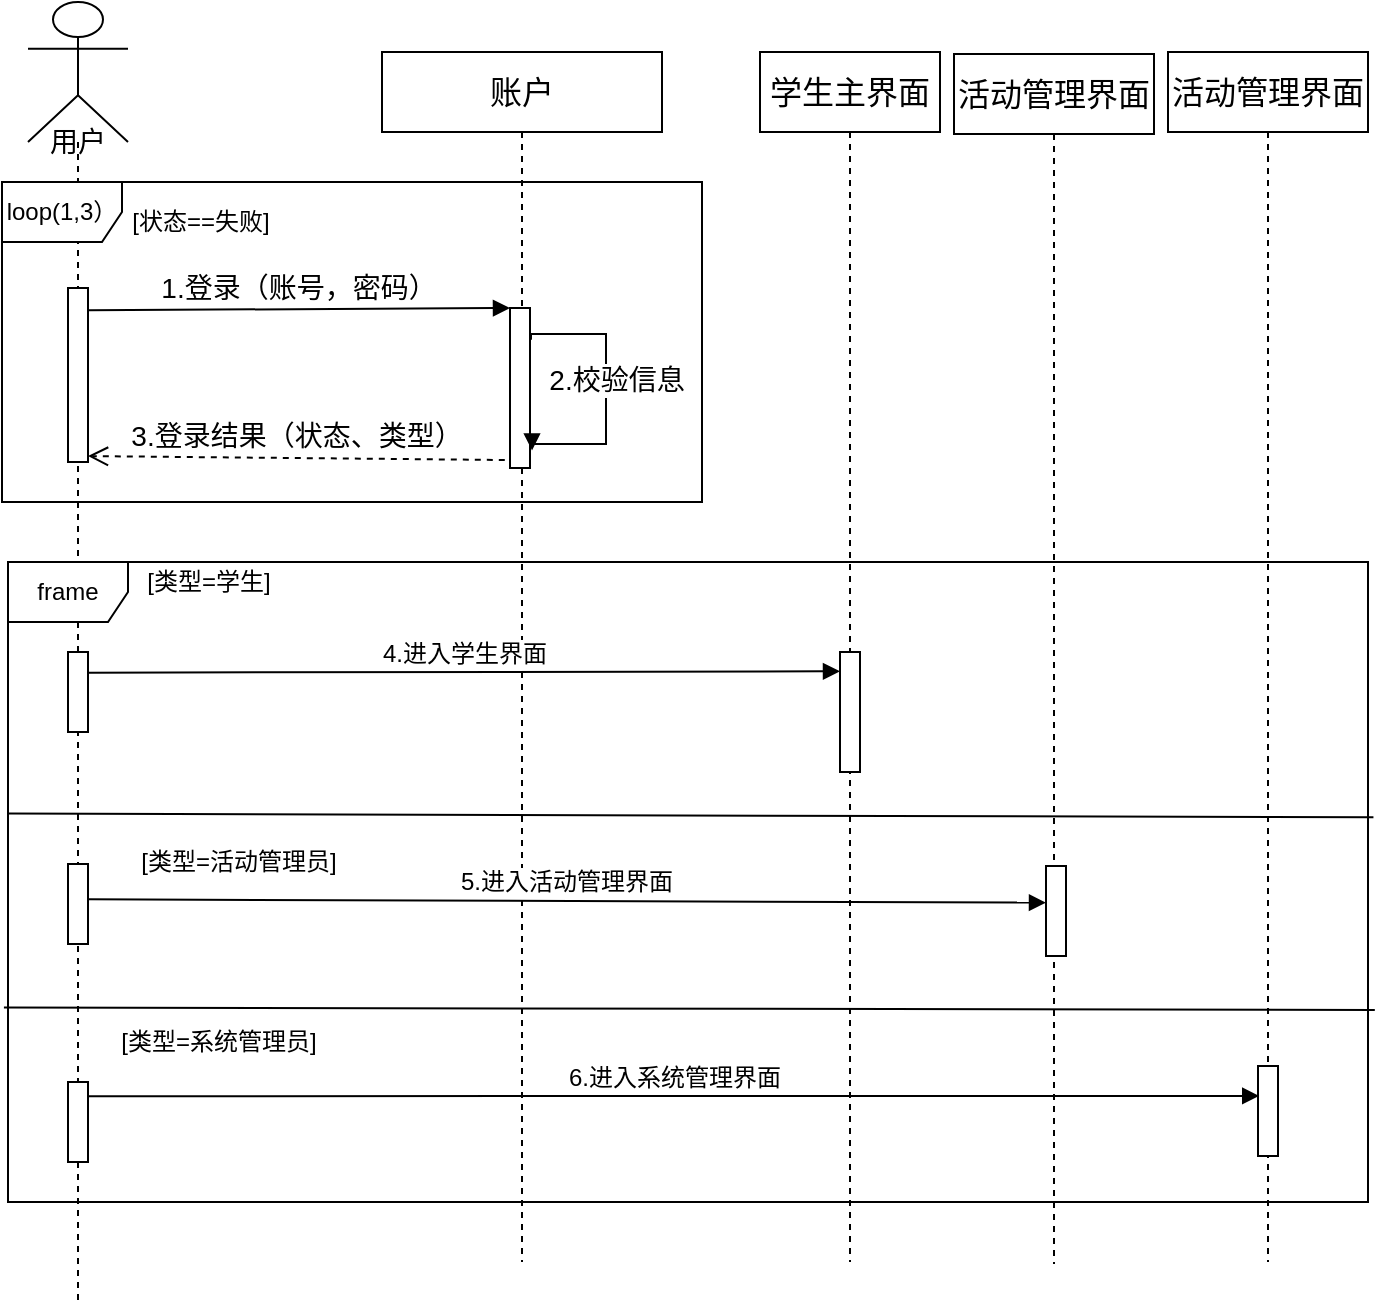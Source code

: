 <mxfile version="17.5.0" type="github"><diagram name="Page-1" id="13e1069c-82ec-6db2-03f1-153e76fe0fe0"><mxGraphModel dx="1550" dy="867" grid="1" gridSize="10" guides="1" tooltips="1" connect="1" arrows="1" fold="1" page="1" pageScale="1" pageWidth="1100" pageHeight="850" background="none" math="0" shadow="0"><root><mxCell id="0"/><mxCell id="1" parent="0"/><mxCell id="D334Im0Mvhj-NMKWilyu-4" value="用户" style="shape=umlLifeline;participant=umlActor;perimeter=lifelinePerimeter;whiteSpace=wrap;html=1;container=1;collapsible=0;recursiveResize=0;verticalAlign=top;spacingTop=55;outlineConnect=0;size=70;fontSize=14;" vertex="1" parent="1"><mxGeometry x="190" y="100" width="50" height="650" as="geometry"/></mxCell><mxCell id="D334Im0Mvhj-NMKWilyu-7" value="" style="html=1;points=[];perimeter=orthogonalPerimeter;strokeWidth=1;" vertex="1" parent="D334Im0Mvhj-NMKWilyu-4"><mxGeometry x="20" y="143" width="10" height="87" as="geometry"/></mxCell><mxCell id="D334Im0Mvhj-NMKWilyu-5" value="账户" style="shape=umlLifeline;perimeter=lifelinePerimeter;whiteSpace=wrap;html=1;container=1;collapsible=0;recursiveResize=0;outlineConnect=0;fontSize=16;" vertex="1" parent="1"><mxGeometry x="367" y="125" width="140" height="605" as="geometry"/></mxCell><mxCell id="D334Im0Mvhj-NMKWilyu-12" value="" style="html=1;points=[];perimeter=orthogonalPerimeter;strokeWidth=1;" vertex="1" parent="D334Im0Mvhj-NMKWilyu-5"><mxGeometry x="64" y="128" width="10" height="80" as="geometry"/></mxCell><mxCell id="D334Im0Mvhj-NMKWilyu-15" value="2.校验信息" style="html=1;verticalAlign=bottom;endArrow=block;rounded=0;edgeStyle=orthogonalEdgeStyle;entryX=1.1;entryY=0.89;entryDx=0;entryDy=0;entryPerimeter=0;fontSize=14;exitX=1.049;exitY=0.198;exitDx=0;exitDy=0;exitPerimeter=0;" edge="1" parent="D334Im0Mvhj-NMKWilyu-5" source="D334Im0Mvhj-NMKWilyu-12" target="D334Im0Mvhj-NMKWilyu-12"><mxGeometry x="0.093" y="5" width="80" relative="1" as="geometry"><mxPoint x="67" y="141" as="sourcePoint"/><mxPoint x="197" y="138" as="targetPoint"/><Array as="points"><mxPoint x="112" y="141"/><mxPoint x="112" y="196"/></Array><mxPoint as="offset"/></mxGeometry></mxCell><mxCell id="D334Im0Mvhj-NMKWilyu-19" value="[状态==失败]" style="text;html=1;align=center;verticalAlign=middle;resizable=0;points=[];autosize=1;strokeColor=none;fillColor=none;fontSize=12;" vertex="1" parent="D334Im0Mvhj-NMKWilyu-5"><mxGeometry x="-131" y="75" width="80" height="20" as="geometry"/></mxCell><mxCell id="D334Im0Mvhj-NMKWilyu-18" value="loop(1,3）" style="shape=umlFrame;whiteSpace=wrap;html=1;fontSize=12;strokeWidth=1;" vertex="1" parent="D334Im0Mvhj-NMKWilyu-5"><mxGeometry x="-190" y="65" width="350" height="160" as="geometry"/></mxCell><mxCell id="D334Im0Mvhj-NMKWilyu-13" value="1.登录（账号，密码）" style="html=1;verticalAlign=bottom;endArrow=block;entryX=0;entryY=0;rounded=0;exitX=1;exitY=0.128;exitDx=0;exitDy=0;exitPerimeter=0;fontSize=14;" edge="1" target="D334Im0Mvhj-NMKWilyu-12" parent="1" source="D334Im0Mvhj-NMKWilyu-7"><mxGeometry relative="1" as="geometry"><mxPoint x="220" y="213" as="sourcePoint"/></mxGeometry></mxCell><mxCell id="D334Im0Mvhj-NMKWilyu-17" value="3.登录结果（状态、类型）" style="html=1;verticalAlign=bottom;endArrow=open;dashed=1;endSize=8;rounded=0;fontSize=14;exitX=-0.26;exitY=0.95;exitDx=0;exitDy=0;exitPerimeter=0;entryX=1;entryY=0.966;entryDx=0;entryDy=0;entryPerimeter=0;" edge="1" parent="1" source="D334Im0Mvhj-NMKWilyu-12" target="D334Im0Mvhj-NMKWilyu-7"><mxGeometry relative="1" as="geometry"><mxPoint x="330" y="326" as="sourcePoint"/><mxPoint x="240" y="327" as="targetPoint"/></mxGeometry></mxCell><mxCell id="D334Im0Mvhj-NMKWilyu-21" value="frame" style="shape=umlFrame;whiteSpace=wrap;html=1;fontSize=12;strokeWidth=1;" vertex="1" parent="1"><mxGeometry x="180" y="380" width="680" height="320" as="geometry"/></mxCell><mxCell id="D334Im0Mvhj-NMKWilyu-22" value="" style="endArrow=none;html=1;rounded=0;fontSize=12;exitX=0;exitY=0.444;exitDx=0;exitDy=0;exitPerimeter=0;entryX=1.004;entryY=0.399;entryDx=0;entryDy=0;entryPerimeter=0;" edge="1" parent="1" target="D334Im0Mvhj-NMKWilyu-21"><mxGeometry width="50" height="50" relative="1" as="geometry"><mxPoint x="180" y="505.76" as="sourcePoint"/><mxPoint x="810" y="503.73" as="targetPoint"/></mxGeometry></mxCell><mxCell id="D334Im0Mvhj-NMKWilyu-24" value="[类型=学生]" style="text;html=1;align=center;verticalAlign=middle;resizable=0;points=[];autosize=1;strokeColor=none;fillColor=none;fontSize=12;" vertex="1" parent="1"><mxGeometry x="240" y="380" width="80" height="20" as="geometry"/></mxCell><mxCell id="D334Im0Mvhj-NMKWilyu-25" value="[类型=活动管理员]" style="text;html=1;align=center;verticalAlign=middle;resizable=0;points=[];autosize=1;strokeColor=none;fillColor=none;fontSize=12;" vertex="1" parent="1"><mxGeometry x="240" y="520" width="110" height="20" as="geometry"/></mxCell><mxCell id="D334Im0Mvhj-NMKWilyu-28" value="" style="html=1;points=[];perimeter=orthogonalPerimeter;fontSize=12;strokeWidth=1;" vertex="1" parent="1"><mxGeometry x="210" y="425" width="10" height="40" as="geometry"/></mxCell><mxCell id="D334Im0Mvhj-NMKWilyu-29" value="4.进入学生界面" style="html=1;verticalAlign=bottom;endArrow=block;rounded=0;fontSize=12;exitX=1;exitY=0.258;exitDx=0;exitDy=0;exitPerimeter=0;entryX=0;entryY=0.161;entryDx=0;entryDy=0;entryPerimeter=0;" edge="1" parent="1" source="D334Im0Mvhj-NMKWilyu-28" target="D334Im0Mvhj-NMKWilyu-36"><mxGeometry width="80" relative="1" as="geometry"><mxPoint x="235" y="444.58" as="sourcePoint"/><mxPoint x="590" y="435" as="targetPoint"/></mxGeometry></mxCell><mxCell id="D334Im0Mvhj-NMKWilyu-35" value="学生主界面" style="shape=umlLifeline;perimeter=lifelinePerimeter;whiteSpace=wrap;html=1;container=1;collapsible=0;recursiveResize=0;outlineConnect=0;fontSize=16;strokeWidth=1;" vertex="1" parent="1"><mxGeometry x="556" y="125" width="90" height="605" as="geometry"/></mxCell><mxCell id="D334Im0Mvhj-NMKWilyu-36" value="" style="html=1;points=[];perimeter=orthogonalPerimeter;fontSize=16;strokeWidth=1;" vertex="1" parent="D334Im0Mvhj-NMKWilyu-35"><mxGeometry x="40" y="300" width="10" height="60" as="geometry"/></mxCell><mxCell id="D334Im0Mvhj-NMKWilyu-39" value="活动管理界面" style="shape=umlLifeline;perimeter=lifelinePerimeter;whiteSpace=wrap;html=1;container=1;collapsible=0;recursiveResize=0;outlineConnect=0;fontSize=16;strokeWidth=1;" vertex="1" parent="1"><mxGeometry x="653" y="126" width="100" height="605" as="geometry"/></mxCell><mxCell id="D334Im0Mvhj-NMKWilyu-40" value="" style="html=1;points=[];perimeter=orthogonalPerimeter;fontSize=16;strokeWidth=1;" vertex="1" parent="D334Im0Mvhj-NMKWilyu-39"><mxGeometry x="46" y="406" width="10" height="45" as="geometry"/></mxCell><mxCell id="D334Im0Mvhj-NMKWilyu-41" value="" style="html=1;points=[];perimeter=orthogonalPerimeter;fontSize=12;strokeWidth=1;" vertex="1" parent="1"><mxGeometry x="210" y="531" width="10" height="40" as="geometry"/></mxCell><mxCell id="D334Im0Mvhj-NMKWilyu-46" value="" style="endArrow=none;html=1;rounded=0;fontSize=12;exitX=-0.003;exitY=0.696;exitDx=0;exitDy=0;exitPerimeter=0;entryX=1.005;entryY=0.7;entryDx=0;entryDy=0;entryPerimeter=0;" edge="1" parent="1" source="D334Im0Mvhj-NMKWilyu-21" target="D334Im0Mvhj-NMKWilyu-21"><mxGeometry width="50" height="50" relative="1" as="geometry"><mxPoint x="190" y="515.76" as="sourcePoint"/><mxPoint x="820" y="513.73" as="targetPoint"/></mxGeometry></mxCell><mxCell id="D334Im0Mvhj-NMKWilyu-47" value="5.进入活动管理界面" style="html=1;verticalAlign=bottom;endArrow=block;rounded=0;fontSize=12;exitX=1;exitY=0.442;exitDx=0;exitDy=0;exitPerimeter=0;entryX=0;entryY=0.407;entryDx=0;entryDy=0;entryPerimeter=0;" edge="1" parent="1" source="D334Im0Mvhj-NMKWilyu-41" target="D334Im0Mvhj-NMKWilyu-40"><mxGeometry width="80" relative="1" as="geometry"><mxPoint x="230" y="445.32" as="sourcePoint"/><mxPoint x="610.0" y="444.66" as="targetPoint"/></mxGeometry></mxCell><mxCell id="D334Im0Mvhj-NMKWilyu-49" value="活动管理界面" style="shape=umlLifeline;perimeter=lifelinePerimeter;whiteSpace=wrap;html=1;container=1;collapsible=0;recursiveResize=0;outlineConnect=0;fontSize=16;strokeWidth=1;" vertex="1" parent="1"><mxGeometry x="760" y="125" width="100" height="605" as="geometry"/></mxCell><mxCell id="D334Im0Mvhj-NMKWilyu-50" value="" style="html=1;points=[];perimeter=orthogonalPerimeter;fontSize=16;strokeWidth=1;" vertex="1" parent="D334Im0Mvhj-NMKWilyu-49"><mxGeometry x="45" y="507" width="10" height="45" as="geometry"/></mxCell><mxCell id="D334Im0Mvhj-NMKWilyu-51" value="" style="html=1;points=[];perimeter=orthogonalPerimeter;fontSize=12;strokeWidth=1;" vertex="1" parent="1"><mxGeometry x="210" y="640" width="10" height="40" as="geometry"/></mxCell><mxCell id="D334Im0Mvhj-NMKWilyu-52" value="[类型=系统管理员]" style="text;html=1;align=center;verticalAlign=middle;resizable=0;points=[];autosize=1;strokeColor=none;fillColor=none;fontSize=12;" vertex="1" parent="1"><mxGeometry x="230" y="610" width="110" height="20" as="geometry"/></mxCell><mxCell id="D334Im0Mvhj-NMKWilyu-53" value="6.进入系统管理界面" style="html=1;verticalAlign=bottom;endArrow=block;rounded=0;fontSize=12;exitX=1.004;exitY=0.177;exitDx=0;exitDy=0;exitPerimeter=0;entryX=0.062;entryY=0.333;entryDx=0;entryDy=0;entryPerimeter=0;" edge="1" parent="1" source="D334Im0Mvhj-NMKWilyu-51" target="D334Im0Mvhj-NMKWilyu-50"><mxGeometry width="80" relative="1" as="geometry"><mxPoint x="221.2" y="649.8" as="sourcePoint"/><mxPoint x="786" y="645.82" as="targetPoint"/></mxGeometry></mxCell></root></mxGraphModel></diagram></mxfile>